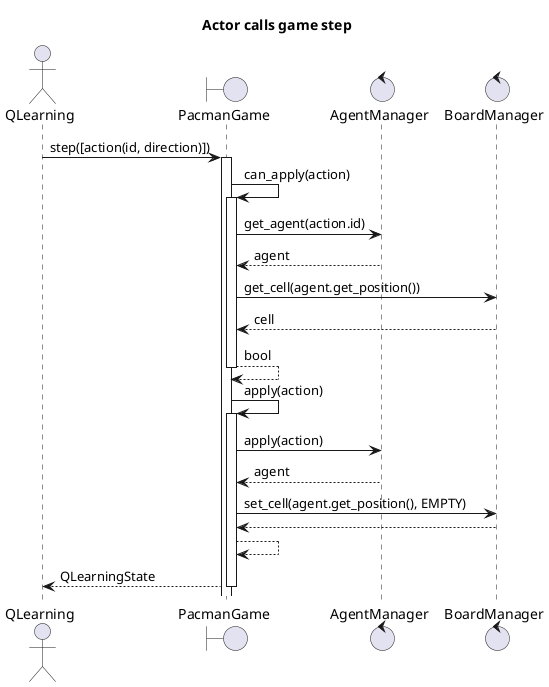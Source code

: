 @startuml sequence_qlearning
title "Actor calls game step"

actor QLearning
boundary PacmanGame
control AgentManager
control BoardManager


QLearning -> PacmanGame : step([action(id, direction)])
activate PacmanGame
PacmanGame -> PacmanGame : can_apply(action)
activate PacmanGame
PacmanGame -> AgentManager : get_agent(action.id)
PacmanGame <-- AgentManager : agent
PacmanGame -> BoardManager : get_cell(agent.get_position())
PacmanGame <-- BoardManager : cell
PacmanGame --> PacmanGame : bool
deactivate PacmanGame

PacmanGame -> PacmanGame : apply(action)
activate PacmanGame
PacmanGame -> AgentManager : apply(action)
PacmanGame <-- AgentManager : agent

PacmanGame -> BoardManager : set_cell(agent.get_position(), EMPTY)
PacmanGame <-- BoardManager

PacmanGame --> PacmanGame
QLearning <-- PacmanGame : QLearningState

deactivate PacmanGame




@enduml
